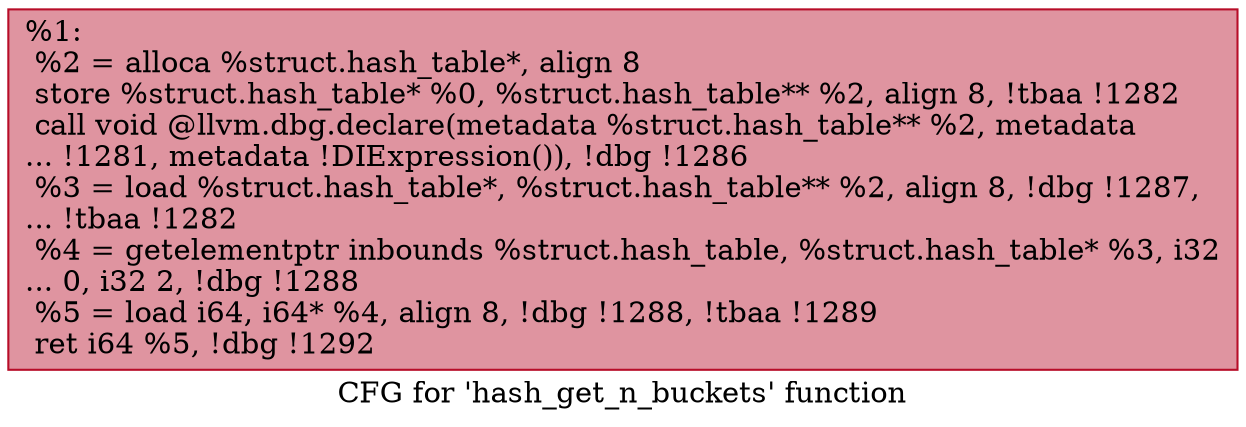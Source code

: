 digraph "CFG for 'hash_get_n_buckets' function" {
	label="CFG for 'hash_get_n_buckets' function";

	Node0x11c4fb0 [shape=record,color="#b70d28ff", style=filled, fillcolor="#b70d2870",label="{%1:\l  %2 = alloca %struct.hash_table*, align 8\l  store %struct.hash_table* %0, %struct.hash_table** %2, align 8, !tbaa !1282\l  call void @llvm.dbg.declare(metadata %struct.hash_table** %2, metadata\l... !1281, metadata !DIExpression()), !dbg !1286\l  %3 = load %struct.hash_table*, %struct.hash_table** %2, align 8, !dbg !1287,\l... !tbaa !1282\l  %4 = getelementptr inbounds %struct.hash_table, %struct.hash_table* %3, i32\l... 0, i32 2, !dbg !1288\l  %5 = load i64, i64* %4, align 8, !dbg !1288, !tbaa !1289\l  ret i64 %5, !dbg !1292\l}"];
}
